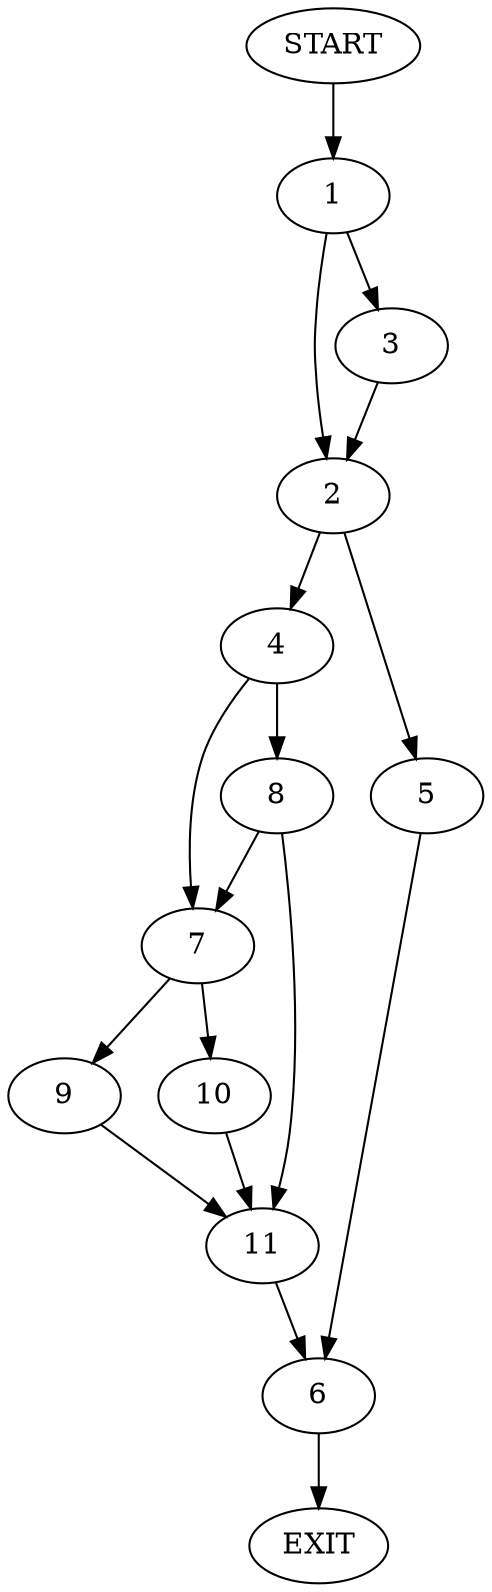 digraph {
0 [label="START"]
12 [label="EXIT"]
0 -> 1
1 -> 2
1 -> 3
3 -> 2
2 -> 4
2 -> 5
5 -> 6
4 -> 7
4 -> 8
6 -> 12
7 -> 9
7 -> 10
8 -> 11
8 -> 7
11 -> 6
10 -> 11
9 -> 11
}
